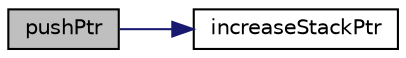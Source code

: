 digraph "pushPtr"
{
  edge [fontname="Helvetica",fontsize="10",labelfontname="Helvetica",labelfontsize="10"];
  node [fontname="Helvetica",fontsize="10",shape=record];
  rankdir="LR";
  Node1 [label="pushPtr",height=0.2,width=0.4,color="black", fillcolor="grey75", style="filled", fontcolor="black"];
  Node1 -> Node2 [color="midnightblue",fontsize="10",style="solid",fontname="Helvetica"];
  Node2 [label="increaseStackPtr",height=0.2,width=0.4,color="black", fillcolor="white", style="filled",URL="$pilaptr_8c.html#a6cd479ead7f7e1928617ca539bb35d18"];
}
